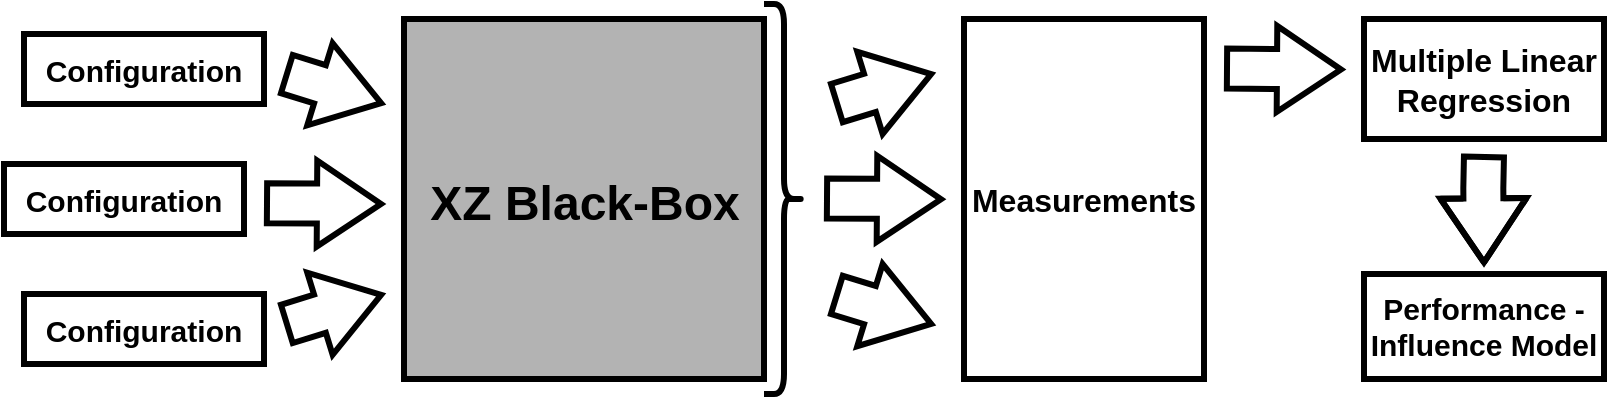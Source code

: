 <mxfile version="20.8.22"><diagram name="Page-1" id="RI5-1uajZsKHtwo0a28k"><mxGraphModel dx="939" dy="548" grid="1" gridSize="10" guides="1" tooltips="1" connect="1" arrows="1" fold="1" page="1" pageScale="1" pageWidth="850" pageHeight="1100" math="0" shadow="0"><root><mxCell id="0"/><mxCell id="1" parent="0"/><mxCell id="6J1eQUny30jxQ4P_lnAR-20" value="&lt;div align=&quot;center&quot;&gt;&lt;br&gt;&lt;/div&gt;" style="rounded=0;whiteSpace=wrap;html=1;labelBackgroundColor=#FFFFFF;strokeWidth=3;fontSize=15;align=center;fillColor=#B3B3B3;" parent="1" vertex="1"><mxGeometry x="210" y="262.5" width="180" height="180" as="geometry"/></mxCell><mxCell id="6J1eQUny30jxQ4P_lnAR-3" value="&lt;font style=&quot;font-size: 15px;&quot;&gt;&lt;b&gt;Configuration&lt;/b&gt;&lt;/font&gt;" style="rounded=0;whiteSpace=wrap;html=1;labelBackgroundColor=#FFFFFF;strokeWidth=3;fontColor=#000000;align=center;" parent="1" vertex="1"><mxGeometry x="10" y="335" width="120" height="35" as="geometry"/></mxCell><mxCell id="ET8XCaIfkGO77hXZrTx5-3" value="" style="shape=flexArrow;endArrow=classic;html=1;rounded=0;fontSize=16;fontColor=#FFFFFF;endSize=9.67;fillColor=#FFFFFF;width=18;strokeWidth=3;" parent="1" edge="1"><mxGeometry width="50" height="50" relative="1" as="geometry"><mxPoint x="140" y="354.58" as="sourcePoint"/><mxPoint x="200" y="355" as="targetPoint"/><Array as="points"><mxPoint x="140" y="354.58"/></Array></mxGeometry></mxCell><mxCell id="6J1eQUny30jxQ4P_lnAR-21" value="&lt;b&gt;&lt;font style=&quot;font-size: 24px;&quot;&gt;XZ Black-Box &lt;br&gt;&lt;/font&gt;&lt;/b&gt;" style="text;html=1;align=center;verticalAlign=middle;resizable=0;points=[];autosize=1;strokeColor=none;fillColor=none;fontSize=15;fontColor=#000000;" parent="1" vertex="1"><mxGeometry x="210" y="335" width="180" height="40" as="geometry"/></mxCell><mxCell id="-gs4JS3sNinw_Wy3Sm3J-16" value="&lt;font style=&quot;font-size: 15px;&quot;&gt;&lt;b&gt;Configuration&lt;/b&gt;&lt;/font&gt;" style="rounded=0;whiteSpace=wrap;html=1;labelBackgroundColor=#FFFFFF;strokeWidth=3;fontColor=#000000;align=center;" vertex="1" parent="1"><mxGeometry x="20" y="400" width="120" height="35" as="geometry"/></mxCell><mxCell id="-gs4JS3sNinw_Wy3Sm3J-17" value="&lt;font style=&quot;font-size: 15px;&quot;&gt;&lt;b&gt;Configuration&lt;/b&gt;&lt;/font&gt;" style="rounded=0;whiteSpace=wrap;html=1;labelBackgroundColor=#FFFFFF;strokeWidth=3;fontColor=#000000;align=center;" vertex="1" parent="1"><mxGeometry x="20" y="270" width="120" height="35" as="geometry"/></mxCell><mxCell id="-gs4JS3sNinw_Wy3Sm3J-20" value="" style="shape=flexArrow;endArrow=classic;html=1;rounded=0;fontSize=16;fontColor=#FFFFFF;endSize=9.67;fillColor=#FFFFFF;width=18;strokeWidth=3;" edge="1" parent="1"><mxGeometry width="50" height="50" relative="1" as="geometry"><mxPoint x="150" y="289.58" as="sourcePoint"/><mxPoint x="200" y="305" as="targetPoint"/><Array as="points"><mxPoint x="150" y="289.58"/></Array></mxGeometry></mxCell><mxCell id="-gs4JS3sNinw_Wy3Sm3J-21" value="" style="shape=flexArrow;endArrow=classic;html=1;rounded=0;fontSize=16;fontColor=#FFFFFF;endSize=9.67;fillColor=#FFFFFF;width=18;strokeWidth=3;" edge="1" parent="1"><mxGeometry width="50" height="50" relative="1" as="geometry"><mxPoint x="150" y="415.42" as="sourcePoint"/><mxPoint x="200" y="400" as="targetPoint"/><Array as="points"><mxPoint x="150" y="415.42"/></Array></mxGeometry></mxCell><mxCell id="-gs4JS3sNinw_Wy3Sm3J-23" value="" style="shape=curlyBracket;whiteSpace=wrap;html=1;rounded=1;flipH=1;labelPosition=right;verticalLabelPosition=middle;align=left;verticalAlign=middle;fillColor=#B3B3B3;strokeWidth=3;" vertex="1" parent="1"><mxGeometry x="390" y="255" width="20" height="195" as="geometry"/></mxCell><mxCell id="-gs4JS3sNinw_Wy3Sm3J-24" value="" style="shape=flexArrow;endArrow=classic;html=1;rounded=0;fontSize=16;fontColor=#FFFFFF;endSize=9.67;fillColor=#FFFFFF;width=18;strokeWidth=3;" edge="1" parent="1"><mxGeometry width="50" height="50" relative="1" as="geometry"><mxPoint x="420" y="352.21" as="sourcePoint"/><mxPoint x="480" y="352.63" as="targetPoint"/><Array as="points"><mxPoint x="420" y="352.21"/></Array></mxGeometry></mxCell><mxCell id="-gs4JS3sNinw_Wy3Sm3J-26" value="" style="shape=flexArrow;endArrow=classic;html=1;rounded=0;fontSize=16;fontColor=#FFFFFF;endSize=9.67;fillColor=#FFFFFF;width=18;strokeWidth=3;" edge="1" parent="1"><mxGeometry width="50" height="50" relative="1" as="geometry"><mxPoint x="425" y="400" as="sourcePoint"/><mxPoint x="475" y="415.42" as="targetPoint"/><Array as="points"><mxPoint x="425" y="400"/></Array></mxGeometry></mxCell><mxCell id="-gs4JS3sNinw_Wy3Sm3J-27" value="" style="shape=flexArrow;endArrow=classic;html=1;rounded=0;fontSize=16;fontColor=#FFFFFF;endSize=9.67;fillColor=#FFFFFF;width=18;strokeWidth=3;" edge="1" parent="1"><mxGeometry width="50" height="50" relative="1" as="geometry"><mxPoint x="425" y="305.0" as="sourcePoint"/><mxPoint x="475" y="289.58" as="targetPoint"/><Array as="points"><mxPoint x="425" y="305.0"/></Array></mxGeometry></mxCell><mxCell id="-gs4JS3sNinw_Wy3Sm3J-29" value="&lt;div style=&quot;font-size: 16px;&quot;&gt;&lt;font style=&quot;font-size: 16px;&quot;&gt;&lt;b&gt;Multiple Linear&lt;/b&gt;&lt;/font&gt;&lt;/div&gt;&lt;div style=&quot;font-size: 16px;&quot;&gt;&lt;font style=&quot;font-size: 16px;&quot;&gt;&lt;b&gt;Regression&lt;/b&gt;&lt;/font&gt;&lt;br&gt;&lt;/div&gt;" style="rounded=0;whiteSpace=wrap;html=1;strokeWidth=3;fontSize=15;fillColor=#FFFFFF;" vertex="1" parent="1"><mxGeometry x="690" y="262.5" width="120" height="60" as="geometry"/></mxCell><mxCell id="-gs4JS3sNinw_Wy3Sm3J-30" value="" style="shape=flexArrow;endArrow=classic;html=1;rounded=0;fontSize=16;fontColor=#FFFFFF;endSize=9.67;fillColor=#FFFFFF;width=18;strokeWidth=3;gradientColor=none;bendable=1;backgroundOutline=0;noJump=0;anchorPointDirection=1;snapToPoint=0;shadow=0;" edge="1" parent="1"><mxGeometry width="50" height="50" relative="1" as="geometry"><mxPoint x="620" y="287.29" as="sourcePoint"/><mxPoint x="680" y="287.71" as="targetPoint"/><Array as="points"/></mxGeometry></mxCell><mxCell id="-gs4JS3sNinw_Wy3Sm3J-31" value="" style="shape=flexArrow;endArrow=classic;html=1;rounded=0;fontSize=16;fontColor=#FFFFFF;endSize=9.67;fillColor=#FFFFFF;width=18;strokeWidth=3;" edge="1" parent="1"><mxGeometry width="50" height="50" relative="1" as="geometry"><mxPoint x="750" y="330" as="sourcePoint"/><mxPoint x="750" y="385.71" as="targetPoint"/><Array as="points"><mxPoint x="749.66" y="347.13"/></Array></mxGeometry></mxCell><mxCell id="-gs4JS3sNinw_Wy3Sm3J-32" value="&lt;div&gt;&lt;b&gt;Performance -&lt;/b&gt;&lt;/div&gt;&lt;div&gt;&lt;b&gt;Influence Model&lt;/b&gt;&lt;br&gt;&lt;/div&gt;" style="rounded=0;whiteSpace=wrap;html=1;strokeWidth=3;fontSize=15;fillColor=#FFFFFF;" vertex="1" parent="1"><mxGeometry x="690" y="390" width="120" height="52.5" as="geometry"/></mxCell><mxCell id="-gs4JS3sNinw_Wy3Sm3J-35" value="&lt;font size=&quot;1&quot;&gt;&lt;b style=&quot;font-size: 16px;&quot;&gt;Measurements&lt;/b&gt;&lt;/font&gt;" style="rounded=0;whiteSpace=wrap;html=1;strokeWidth=3;fontSize=15;fillColor=#FFFFFF;" vertex="1" parent="1"><mxGeometry x="490" y="262.5" width="120" height="180" as="geometry"/></mxCell></root></mxGraphModel></diagram></mxfile>